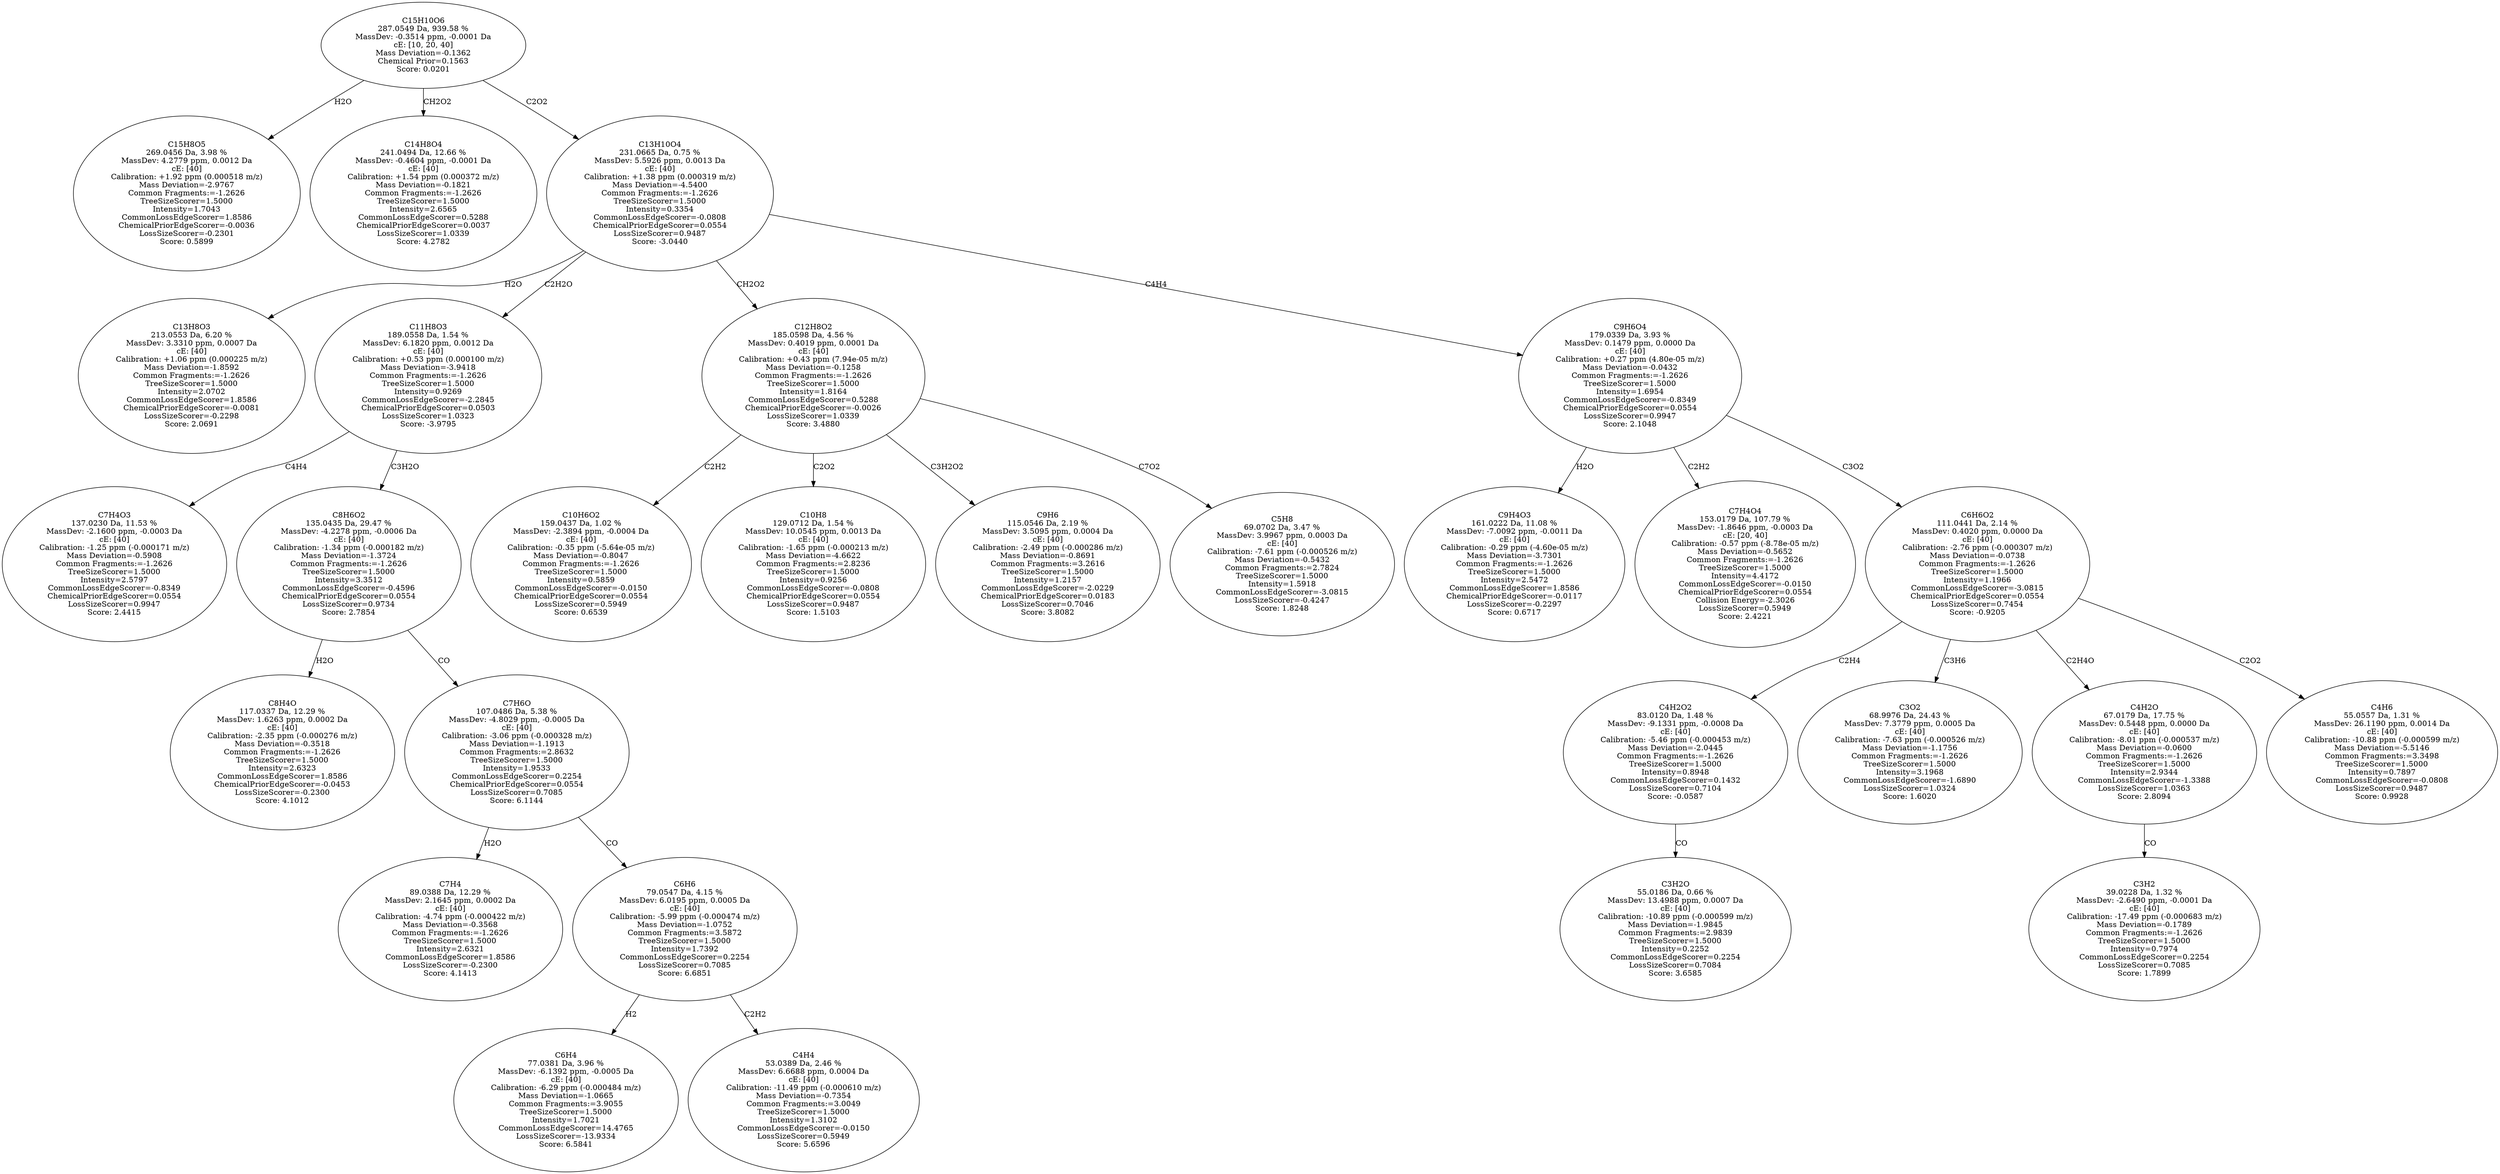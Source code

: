 strict digraph {
v1 [label="C15H8O5\n269.0456 Da, 3.98 %\nMassDev: 4.2779 ppm, 0.0012 Da\ncE: [40]\nCalibration: +1.92 ppm (0.000518 m/z)\nMass Deviation=-2.9767\nCommon Fragments:=-1.2626\nTreeSizeScorer=1.5000\nIntensity=1.7043\nCommonLossEdgeScorer=1.8586\nChemicalPriorEdgeScorer=-0.0036\nLossSizeScorer=-0.2301\nScore: 0.5899"];
v2 [label="C14H8O4\n241.0494 Da, 12.66 %\nMassDev: -0.4604 ppm, -0.0001 Da\ncE: [40]\nCalibration: +1.54 ppm (0.000372 m/z)\nMass Deviation=-0.1821\nCommon Fragments:=-1.2626\nTreeSizeScorer=1.5000\nIntensity=2.6565\nCommonLossEdgeScorer=0.5288\nChemicalPriorEdgeScorer=0.0037\nLossSizeScorer=1.0339\nScore: 4.2782"];
v3 [label="C13H8O3\n213.0553 Da, 6.20 %\nMassDev: 3.3310 ppm, 0.0007 Da\ncE: [40]\nCalibration: +1.06 ppm (0.000225 m/z)\nMass Deviation=-1.8592\nCommon Fragments:=-1.2626\nTreeSizeScorer=1.5000\nIntensity=2.0702\nCommonLossEdgeScorer=1.8586\nChemicalPriorEdgeScorer=-0.0081\nLossSizeScorer=-0.2298\nScore: 2.0691"];
v4 [label="C7H4O3\n137.0230 Da, 11.53 %\nMassDev: -2.1600 ppm, -0.0003 Da\ncE: [40]\nCalibration: -1.25 ppm (-0.000171 m/z)\nMass Deviation=-0.5908\nCommon Fragments:=-1.2626\nTreeSizeScorer=1.5000\nIntensity=2.5797\nCommonLossEdgeScorer=-0.8349\nChemicalPriorEdgeScorer=0.0554\nLossSizeScorer=0.9947\nScore: 2.4415"];
v5 [label="C8H4O\n117.0337 Da, 12.29 %\nMassDev: 1.6263 ppm, 0.0002 Da\ncE: [40]\nCalibration: -2.35 ppm (-0.000276 m/z)\nMass Deviation=-0.3518\nCommon Fragments:=-1.2626\nTreeSizeScorer=1.5000\nIntensity=2.6323\nCommonLossEdgeScorer=1.8586\nChemicalPriorEdgeScorer=-0.0453\nLossSizeScorer=-0.2300\nScore: 4.1012"];
v6 [label="C7H4\n89.0388 Da, 12.29 %\nMassDev: 2.1645 ppm, 0.0002 Da\ncE: [40]\nCalibration: -4.74 ppm (-0.000422 m/z)\nMass Deviation=-0.3568\nCommon Fragments:=-1.2626\nTreeSizeScorer=1.5000\nIntensity=2.6321\nCommonLossEdgeScorer=1.8586\nLossSizeScorer=-0.2300\nScore: 4.1413"];
v7 [label="C6H4\n77.0381 Da, 3.96 %\nMassDev: -6.1392 ppm, -0.0005 Da\ncE: [40]\nCalibration: -6.29 ppm (-0.000484 m/z)\nMass Deviation=-1.0665\nCommon Fragments:=3.9055\nTreeSizeScorer=1.5000\nIntensity=1.7021\nCommonLossEdgeScorer=14.4765\nLossSizeScorer=-13.9334\nScore: 6.5841"];
v8 [label="C4H4\n53.0389 Da, 2.46 %\nMassDev: 6.6688 ppm, 0.0004 Da\ncE: [40]\nCalibration: -11.49 ppm (-0.000610 m/z)\nMass Deviation=-0.7354\nCommon Fragments:=3.0049\nTreeSizeScorer=1.5000\nIntensity=1.3102\nCommonLossEdgeScorer=-0.0150\nLossSizeScorer=0.5949\nScore: 5.6596"];
v9 [label="C6H6\n79.0547 Da, 4.15 %\nMassDev: 6.0195 ppm, 0.0005 Da\ncE: [40]\nCalibration: -5.99 ppm (-0.000474 m/z)\nMass Deviation=-1.0752\nCommon Fragments:=3.5872\nTreeSizeScorer=1.5000\nIntensity=1.7392\nCommonLossEdgeScorer=0.2254\nLossSizeScorer=0.7085\nScore: 6.6851"];
v10 [label="C7H6O\n107.0486 Da, 5.38 %\nMassDev: -4.8029 ppm, -0.0005 Da\ncE: [40]\nCalibration: -3.06 ppm (-0.000328 m/z)\nMass Deviation=-1.1913\nCommon Fragments:=2.8632\nTreeSizeScorer=1.5000\nIntensity=1.9533\nCommonLossEdgeScorer=0.2254\nChemicalPriorEdgeScorer=0.0554\nLossSizeScorer=0.7085\nScore: 6.1144"];
v11 [label="C8H6O2\n135.0435 Da, 29.47 %\nMassDev: -4.2278 ppm, -0.0006 Da\ncE: [40]\nCalibration: -1.34 ppm (-0.000182 m/z)\nMass Deviation=-1.3724\nCommon Fragments:=-1.2626\nTreeSizeScorer=1.5000\nIntensity=3.3512\nCommonLossEdgeScorer=-0.4596\nChemicalPriorEdgeScorer=0.0554\nLossSizeScorer=0.9734\nScore: 2.7854"];
v12 [label="C11H8O3\n189.0558 Da, 1.54 %\nMassDev: 6.1820 ppm, 0.0012 Da\ncE: [40]\nCalibration: +0.53 ppm (0.000100 m/z)\nMass Deviation=-3.9418\nCommon Fragments:=-1.2626\nTreeSizeScorer=1.5000\nIntensity=0.9269\nCommonLossEdgeScorer=-2.2845\nChemicalPriorEdgeScorer=0.0503\nLossSizeScorer=1.0323\nScore: -3.9795"];
v13 [label="C10H6O2\n159.0437 Da, 1.02 %\nMassDev: -2.3894 ppm, -0.0004 Da\ncE: [40]\nCalibration: -0.35 ppm (-5.64e-05 m/z)\nMass Deviation=-0.8047\nCommon Fragments:=-1.2626\nTreeSizeScorer=1.5000\nIntensity=0.5859\nCommonLossEdgeScorer=-0.0150\nChemicalPriorEdgeScorer=0.0554\nLossSizeScorer=0.5949\nScore: 0.6539"];
v14 [label="C10H8\n129.0712 Da, 1.54 %\nMassDev: 10.0545 ppm, 0.0013 Da\ncE: [40]\nCalibration: -1.65 ppm (-0.000213 m/z)\nMass Deviation=-4.6622\nCommon Fragments:=2.8236\nTreeSizeScorer=1.5000\nIntensity=0.9256\nCommonLossEdgeScorer=-0.0808\nChemicalPriorEdgeScorer=0.0554\nLossSizeScorer=0.9487\nScore: 1.5103"];
v15 [label="C9H6\n115.0546 Da, 2.19 %\nMassDev: 3.5095 ppm, 0.0004 Da\ncE: [40]\nCalibration: -2.49 ppm (-0.000286 m/z)\nMass Deviation=-0.8691\nCommon Fragments:=3.2616\nTreeSizeScorer=1.5000\nIntensity=1.2157\nCommonLossEdgeScorer=-2.0229\nChemicalPriorEdgeScorer=0.0183\nLossSizeScorer=0.7046\nScore: 3.8082"];
v16 [label="C5H8\n69.0702 Da, 3.47 %\nMassDev: 3.9967 ppm, 0.0003 Da\ncE: [40]\nCalibration: -7.61 ppm (-0.000526 m/z)\nMass Deviation=-0.5432\nCommon Fragments:=2.7824\nTreeSizeScorer=1.5000\nIntensity=1.5918\nCommonLossEdgeScorer=-3.0815\nLossSizeScorer=-0.4247\nScore: 1.8248"];
v17 [label="C12H8O2\n185.0598 Da, 4.56 %\nMassDev: 0.4019 ppm, 0.0001 Da\ncE: [40]\nCalibration: +0.43 ppm (7.94e-05 m/z)\nMass Deviation=-0.1258\nCommon Fragments:=-1.2626\nTreeSizeScorer=1.5000\nIntensity=1.8164\nCommonLossEdgeScorer=0.5288\nChemicalPriorEdgeScorer=-0.0026\nLossSizeScorer=1.0339\nScore: 3.4880"];
v18 [label="C9H4O3\n161.0222 Da, 11.08 %\nMassDev: -7.0092 ppm, -0.0011 Da\ncE: [40]\nCalibration: -0.29 ppm (-4.60e-05 m/z)\nMass Deviation=-3.7301\nCommon Fragments:=-1.2626\nTreeSizeScorer=1.5000\nIntensity=2.5472\nCommonLossEdgeScorer=1.8586\nChemicalPriorEdgeScorer=-0.0117\nLossSizeScorer=-0.2297\nScore: 0.6717"];
v19 [label="C7H4O4\n153.0179 Da, 107.79 %\nMassDev: -1.8646 ppm, -0.0003 Da\ncE: [20, 40]\nCalibration: -0.57 ppm (-8.78e-05 m/z)\nMass Deviation=-0.5652\nCommon Fragments:=-1.2626\nTreeSizeScorer=1.5000\nIntensity=4.4172\nCommonLossEdgeScorer=-0.0150\nChemicalPriorEdgeScorer=0.0554\nCollision Energy=-2.3026\nLossSizeScorer=0.5949\nScore: 2.4221"];
v20 [label="C3H2O\n55.0186 Da, 0.66 %\nMassDev: 13.4988 ppm, 0.0007 Da\ncE: [40]\nCalibration: -10.89 ppm (-0.000599 m/z)\nMass Deviation=-1.9845\nCommon Fragments:=2.9839\nTreeSizeScorer=1.5000\nIntensity=0.2252\nCommonLossEdgeScorer=0.2254\nLossSizeScorer=0.7084\nScore: 3.6585"];
v21 [label="C4H2O2\n83.0120 Da, 1.48 %\nMassDev: -9.1331 ppm, -0.0008 Da\ncE: [40]\nCalibration: -5.46 ppm (-0.000453 m/z)\nMass Deviation=-2.0445\nCommon Fragments:=-1.2626\nTreeSizeScorer=1.5000\nIntensity=0.8948\nCommonLossEdgeScorer=0.1432\nLossSizeScorer=0.7104\nScore: -0.0587"];
v22 [label="C3O2\n68.9976 Da, 24.43 %\nMassDev: 7.3779 ppm, 0.0005 Da\ncE: [40]\nCalibration: -7.63 ppm (-0.000526 m/z)\nMass Deviation=-1.1756\nCommon Fragments:=-1.2626\nTreeSizeScorer=1.5000\nIntensity=3.1968\nCommonLossEdgeScorer=-1.6890\nLossSizeScorer=1.0324\nScore: 1.6020"];
v23 [label="C3H2\n39.0228 Da, 1.32 %\nMassDev: -2.6490 ppm, -0.0001 Da\ncE: [40]\nCalibration: -17.49 ppm (-0.000683 m/z)\nMass Deviation=-0.1789\nCommon Fragments:=-1.2626\nTreeSizeScorer=1.5000\nIntensity=0.7974\nCommonLossEdgeScorer=0.2254\nLossSizeScorer=0.7085\nScore: 1.7899"];
v24 [label="C4H2O\n67.0179 Da, 17.75 %\nMassDev: 0.5448 ppm, 0.0000 Da\ncE: [40]\nCalibration: -8.01 ppm (-0.000537 m/z)\nMass Deviation=-0.0600\nCommon Fragments:=-1.2626\nTreeSizeScorer=1.5000\nIntensity=2.9344\nCommonLossEdgeScorer=-1.3388\nLossSizeScorer=1.0363\nScore: 2.8094"];
v25 [label="C4H6\n55.0557 Da, 1.31 %\nMassDev: 26.1190 ppm, 0.0014 Da\ncE: [40]\nCalibration: -10.88 ppm (-0.000599 m/z)\nMass Deviation=-5.5146\nCommon Fragments:=3.3498\nTreeSizeScorer=1.5000\nIntensity=0.7897\nCommonLossEdgeScorer=-0.0808\nLossSizeScorer=0.9487\nScore: 0.9928"];
v26 [label="C6H6O2\n111.0441 Da, 2.14 %\nMassDev: 0.4020 ppm, 0.0000 Da\ncE: [40]\nCalibration: -2.76 ppm (-0.000307 m/z)\nMass Deviation=-0.0738\nCommon Fragments:=-1.2626\nTreeSizeScorer=1.5000\nIntensity=1.1966\nCommonLossEdgeScorer=-3.0815\nChemicalPriorEdgeScorer=0.0554\nLossSizeScorer=0.7454\nScore: -0.9205"];
v27 [label="C9H6O4\n179.0339 Da, 3.93 %\nMassDev: 0.1479 ppm, 0.0000 Da\ncE: [40]\nCalibration: +0.27 ppm (4.80e-05 m/z)\nMass Deviation=-0.0432\nCommon Fragments:=-1.2626\nTreeSizeScorer=1.5000\nIntensity=1.6954\nCommonLossEdgeScorer=-0.8349\nChemicalPriorEdgeScorer=0.0554\nLossSizeScorer=0.9947\nScore: 2.1048"];
v28 [label="C13H10O4\n231.0665 Da, 0.75 %\nMassDev: 5.5926 ppm, 0.0013 Da\ncE: [40]\nCalibration: +1.38 ppm (0.000319 m/z)\nMass Deviation=-4.5400\nCommon Fragments:=-1.2626\nTreeSizeScorer=1.5000\nIntensity=0.3354\nCommonLossEdgeScorer=-0.0808\nChemicalPriorEdgeScorer=0.0554\nLossSizeScorer=0.9487\nScore: -3.0440"];
v29 [label="C15H10O6\n287.0549 Da, 939.58 %\nMassDev: -0.3514 ppm, -0.0001 Da\ncE: [10, 20, 40]\nMass Deviation=-0.1362\nChemical Prior=0.1563\nScore: 0.0201"];
v29 -> v1 [label="H2O"];
v29 -> v2 [label="CH2O2"];
v28 -> v3 [label="H2O"];
v12 -> v4 [label="C4H4"];
v11 -> v5 [label="H2O"];
v10 -> v6 [label="H2O"];
v9 -> v7 [label="H2"];
v9 -> v8 [label="C2H2"];
v10 -> v9 [label="CO"];
v11 -> v10 [label="CO"];
v12 -> v11 [label="C3H2O"];
v28 -> v12 [label="C2H2O"];
v17 -> v13 [label="C2H2"];
v17 -> v14 [label="C2O2"];
v17 -> v15 [label="C3H2O2"];
v17 -> v16 [label="C7O2"];
v28 -> v17 [label="CH2O2"];
v27 -> v18 [label="H2O"];
v27 -> v19 [label="C2H2"];
v21 -> v20 [label="CO"];
v26 -> v21 [label="C2H4"];
v26 -> v22 [label="C3H6"];
v24 -> v23 [label="CO"];
v26 -> v24 [label="C2H4O"];
v26 -> v25 [label="C2O2"];
v27 -> v26 [label="C3O2"];
v28 -> v27 [label="C4H4"];
v29 -> v28 [label="C2O2"];
}